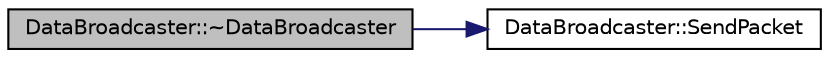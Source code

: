 digraph "DataBroadcaster::~DataBroadcaster"
{
  edge [fontname="Helvetica",fontsize="10",labelfontname="Helvetica",labelfontsize="10"];
  node [fontname="Helvetica",fontsize="10",shape=record];
  rankdir="LR";
  Node1 [label="DataBroadcaster::~DataBroadcaster",height=0.2,width=0.4,color="black", fillcolor="grey75", style="filled", fontcolor="black"];
  Node1 -> Node2 [color="midnightblue",fontsize="10",style="solid",fontname="Helvetica"];
  Node2 [label="DataBroadcaster::SendPacket",height=0.2,width=0.4,color="black", fillcolor="white", style="filled",URL="$da/d8a/class_data_broadcaster.html#a95c166bb376c715a475b0e442a34ee00"];
}
